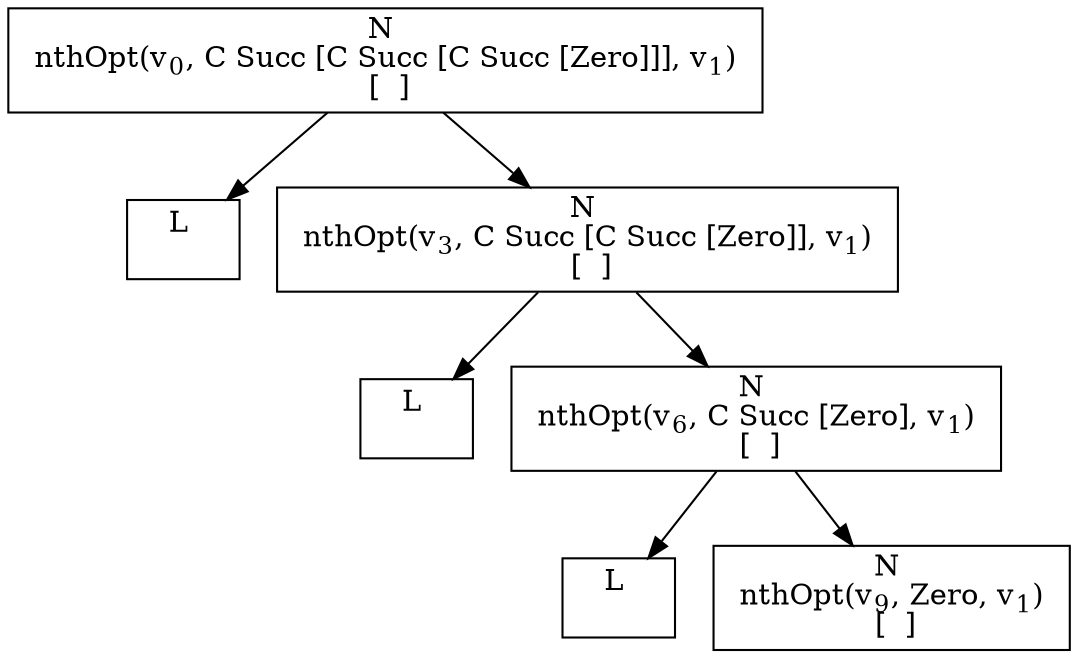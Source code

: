 digraph {
    graph [rankdir=TB
          ,bgcolor=transparent];
    node [shape=box
         ,fillcolor=white
         ,style=filled];
    0 [label=<N <BR/> nthOpt(v<SUB>0</SUB>, C Succ [C Succ [C Succ [Zero]]], v<SUB>1</SUB>) <BR/>  [  ] >];
    1 [label=<L <BR/> >];
    2 [label=<N <BR/> nthOpt(v<SUB>3</SUB>, C Succ [C Succ [Zero]], v<SUB>1</SUB>) <BR/>  [  ] >];
    3 [label=<L <BR/> >];
    4 [label=<N <BR/> nthOpt(v<SUB>6</SUB>, C Succ [Zero], v<SUB>1</SUB>) <BR/>  [  ] >];
    5 [label=<L <BR/> >];
    6 [label=<N <BR/> nthOpt(v<SUB>9</SUB>, Zero, v<SUB>1</SUB>) <BR/>  [  ] >];
    0 -> 1 [label=""];
    0 -> 2 [label=""];
    2 -> 3 [label=""];
    2 -> 4 [label=""];
    4 -> 5 [label=""];
    4 -> 6 [label=""];
}